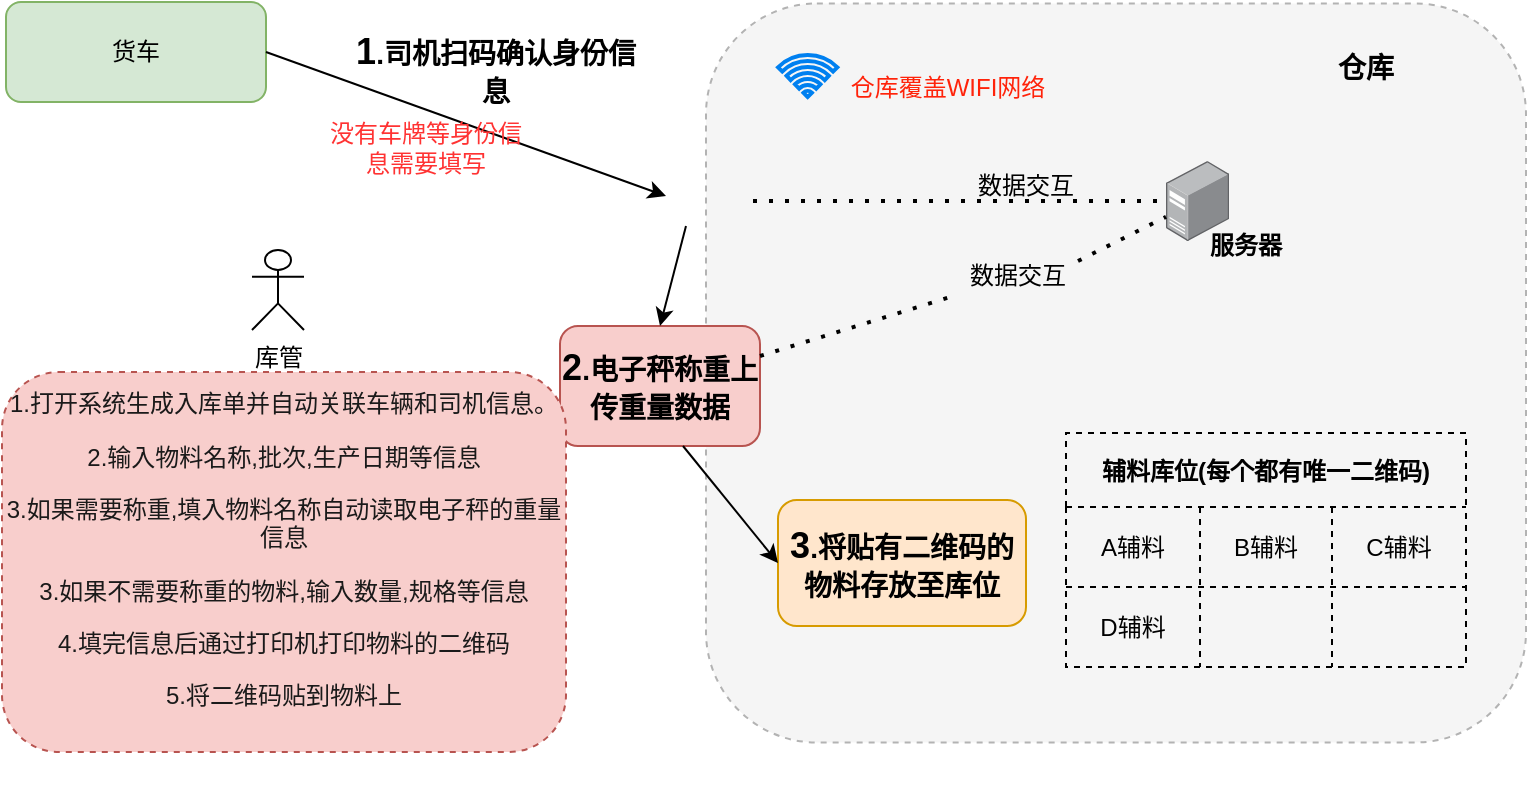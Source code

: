 <mxfile version="16.6.4" type="github" pages="2"><diagram id="x7fQKvElgTd2Ws3wMSYt" name="第 1 页"><mxGraphModel dx="1613" dy="434" grid="1" gridSize="10" guides="1" tooltips="1" connect="1" arrows="1" fold="1" page="1" pageScale="1" pageWidth="827" pageHeight="1169" math="0" shadow="0"><root><mxCell id="0"/><mxCell id="1" parent="0"/><mxCell id="mEti43wB2lOyt_apgiYu-14" value="" style="rounded=1;whiteSpace=wrap;html=1;fillColor=#f5f5f5;fontColor=#333333;strokeColor=#B3B3B3;dashed=1;" vertex="1" parent="1"><mxGeometry x="260" y="488.75" width="410" height="369.5" as="geometry"/></mxCell><mxCell id="mEti43wB2lOyt_apgiYu-31" value="辅料库位(每个都有唯一二维码)" style="shape=table;startSize=37;container=1;collapsible=0;childLayout=tableLayout;fontStyle=1;align=center;rounded=0;fontSize=12;fontColor=#000000;fillColor=none;dashed=1;" vertex="1" parent="1"><mxGeometry x="440" y="703.5" width="200" height="117" as="geometry"/></mxCell><mxCell id="mEti43wB2lOyt_apgiYu-32" value="" style="shape=tableRow;horizontal=0;startSize=0;swimlaneHead=0;swimlaneBody=0;top=0;left=0;bottom=0;right=0;collapsible=0;dropTarget=0;fillColor=none;points=[[0,0.5],[1,0.5]];portConstraint=eastwest;rounded=0;fontSize=12;fontColor=#000000;" vertex="1" parent="mEti43wB2lOyt_apgiYu-31"><mxGeometry y="37" width="200" height="40" as="geometry"/></mxCell><mxCell id="mEti43wB2lOyt_apgiYu-33" value="A辅料" style="shape=partialRectangle;html=1;whiteSpace=wrap;connectable=0;fillColor=none;top=0;left=0;bottom=0;right=0;overflow=hidden;rounded=0;fontSize=12;fontColor=#000000;" vertex="1" parent="mEti43wB2lOyt_apgiYu-32"><mxGeometry width="67" height="40" as="geometry"><mxRectangle width="67" height="40" as="alternateBounds"/></mxGeometry></mxCell><mxCell id="mEti43wB2lOyt_apgiYu-34" value="&lt;span&gt;B辅料&lt;/span&gt;" style="shape=partialRectangle;html=1;whiteSpace=wrap;connectable=0;fillColor=none;top=0;left=0;bottom=0;right=0;overflow=hidden;rounded=0;fontSize=12;fontColor=#000000;" vertex="1" parent="mEti43wB2lOyt_apgiYu-32"><mxGeometry x="67" width="66" height="40" as="geometry"><mxRectangle width="66" height="40" as="alternateBounds"/></mxGeometry></mxCell><mxCell id="mEti43wB2lOyt_apgiYu-35" value="&lt;span&gt;C辅料&lt;/span&gt;" style="shape=partialRectangle;html=1;whiteSpace=wrap;connectable=0;fillColor=none;top=0;left=0;bottom=0;right=0;overflow=hidden;rounded=0;fontSize=12;fontColor=#000000;" vertex="1" parent="mEti43wB2lOyt_apgiYu-32"><mxGeometry x="133" width="67" height="40" as="geometry"><mxRectangle width="67" height="40" as="alternateBounds"/></mxGeometry></mxCell><mxCell id="mEti43wB2lOyt_apgiYu-36" value="" style="shape=tableRow;horizontal=0;startSize=0;swimlaneHead=0;swimlaneBody=0;top=0;left=0;bottom=0;right=0;collapsible=0;dropTarget=0;fillColor=none;points=[[0,0.5],[1,0.5]];portConstraint=eastwest;rounded=0;fontSize=12;fontColor=#000000;" vertex="1" parent="mEti43wB2lOyt_apgiYu-31"><mxGeometry y="77" width="200" height="40" as="geometry"/></mxCell><mxCell id="mEti43wB2lOyt_apgiYu-37" value="&lt;span&gt;D辅料&lt;/span&gt;" style="shape=partialRectangle;html=1;whiteSpace=wrap;connectable=0;fillColor=none;top=0;left=0;bottom=0;right=0;overflow=hidden;rounded=0;fontSize=12;fontColor=#000000;" vertex="1" parent="mEti43wB2lOyt_apgiYu-36"><mxGeometry width="67" height="40" as="geometry"><mxRectangle width="67" height="40" as="alternateBounds"/></mxGeometry></mxCell><mxCell id="mEti43wB2lOyt_apgiYu-38" value="" style="shape=partialRectangle;html=1;whiteSpace=wrap;connectable=0;fillColor=none;top=0;left=0;bottom=0;right=0;overflow=hidden;rounded=0;fontSize=12;fontColor=#000000;" vertex="1" parent="mEti43wB2lOyt_apgiYu-36"><mxGeometry x="67" width="66" height="40" as="geometry"><mxRectangle width="66" height="40" as="alternateBounds"/></mxGeometry></mxCell><mxCell id="mEti43wB2lOyt_apgiYu-39" value="" style="shape=partialRectangle;html=1;whiteSpace=wrap;connectable=0;fillColor=none;top=0;left=0;bottom=0;right=0;overflow=hidden;rounded=0;fontSize=12;fontColor=#000000;" vertex="1" parent="mEti43wB2lOyt_apgiYu-36"><mxGeometry x="133" width="67" height="40" as="geometry"><mxRectangle width="67" height="40" as="alternateBounds"/></mxGeometry></mxCell><mxCell id="mEti43wB2lOyt_apgiYu-15" value="&lt;b&gt;&lt;font style=&quot;font-size: 14px&quot;&gt;仓库&lt;/font&gt;&lt;/b&gt;" style="text;html=1;align=center;verticalAlign=middle;whiteSpace=wrap;rounded=1;" vertex="1" parent="1"><mxGeometry x="560" y="505.5" width="60" height="30" as="geometry"/></mxCell><mxCell id="mEti43wB2lOyt_apgiYu-16" value="" style="html=1;verticalLabelPosition=bottom;align=center;labelBackgroundColor=#ffffff;verticalAlign=top;strokeWidth=2;strokeColor=#0080F0;shadow=0;dashed=0;shape=mxgraph.ios7.icons.wifi;pointerEvents=1;rounded=1;fontSize=14;fillColor=none;" vertex="1" parent="1"><mxGeometry x="296" y="514.5" width="29.7" height="21" as="geometry"/></mxCell><mxCell id="mEti43wB2lOyt_apgiYu-17" value="&lt;font style=&quot;font-size: 12px&quot; color=&quot;#ff230a&quot;&gt;仓库覆盖WIFI网络&lt;/font&gt;" style="text;html=1;strokeColor=none;fillColor=none;align=center;verticalAlign=middle;whiteSpace=wrap;rounded=0;fontSize=14;" vertex="1" parent="1"><mxGeometry x="316" y="514.5" width="130" height="30" as="geometry"/></mxCell><mxCell id="mEti43wB2lOyt_apgiYu-20" value="&lt;font color=&quot;#000000&quot;&gt;&lt;b&gt;服务器&lt;/b&gt;&lt;/font&gt;" style="text;html=1;strokeColor=none;fillColor=none;align=center;verticalAlign=middle;whiteSpace=wrap;rounded=0;fontSize=12;fontColor=#FF230A;" vertex="1" parent="1"><mxGeometry x="500" y="595" width="60" height="30" as="geometry"/></mxCell><mxCell id="mEti43wB2lOyt_apgiYu-28" value="" style="points=[];aspect=fixed;html=1;align=center;shadow=0;dashed=0;image;image=img/lib/allied_telesis/computer_and_terminals/Server_Desktop.svg;rounded=1;fontSize=12;fontColor=#000000;fillColor=none;" vertex="1" parent="1"><mxGeometry x="490" y="567.5" width="31.56" height="40" as="geometry"/></mxCell><mxCell id="mEti43wB2lOyt_apgiYu-29" value="货车" style="rounded=1;whiteSpace=wrap;html=1;fontSize=12;fillColor=#d5e8d4;strokeColor=#82b366;" vertex="1" parent="1"><mxGeometry x="-90" y="488" width="130" height="50" as="geometry"/></mxCell><mxCell id="mEti43wB2lOyt_apgiYu-30" value="" style="shape=image;html=1;verticalAlign=top;verticalLabelPosition=bottom;labelBackgroundColor=#ffffff;imageAspect=0;aspect=fixed;image=https://cdn2.iconfinder.com/data/icons/font-awesome/1792/qrcode-128.png;rounded=1;fontSize=12;fontColor=#000000;fillColor=none;" vertex="1" parent="1"><mxGeometry x="238.5" y="565" width="45" height="45" as="geometry"/></mxCell><mxCell id="mEti43wB2lOyt_apgiYu-45" value="" style="shape=image;html=1;verticalAlign=top;verticalLabelPosition=bottom;labelBackgroundColor=#ffffff;imageAspect=0;aspect=fixed;image=https://cdn1.iconfinder.com/data/icons/heroicons-ui/24/qrcode-128.png;rounded=0;fontSize=12;fontColor=#000000;fillColor=none;" vertex="1" parent="1"><mxGeometry x="490" y="760" width="20" height="20" as="geometry"/></mxCell><mxCell id="mEti43wB2lOyt_apgiYu-46" value="" style="shape=image;html=1;verticalAlign=top;verticalLabelPosition=bottom;labelBackgroundColor=#ffffff;imageAspect=0;aspect=fixed;image=https://cdn1.iconfinder.com/data/icons/heroicons-ui/24/qrcode-128.png;rounded=0;fontSize=12;fontColor=#000000;fillColor=none;" vertex="1" parent="1"><mxGeometry x="550" y="760" width="20" height="20" as="geometry"/></mxCell><mxCell id="mEti43wB2lOyt_apgiYu-47" value="" style="shape=image;html=1;verticalAlign=top;verticalLabelPosition=bottom;labelBackgroundColor=#ffffff;imageAspect=0;aspect=fixed;image=https://cdn1.iconfinder.com/data/icons/heroicons-ui/24/qrcode-128.png;rounded=0;fontSize=12;fontColor=#000000;fillColor=none;" vertex="1" parent="1"><mxGeometry x="615.78" y="760" width="20" height="20" as="geometry"/></mxCell><mxCell id="mEti43wB2lOyt_apgiYu-48" value="" style="shape=image;html=1;verticalAlign=top;verticalLabelPosition=bottom;labelBackgroundColor=#ffffff;imageAspect=0;aspect=fixed;image=https://cdn1.iconfinder.com/data/icons/heroicons-ui/24/qrcode-128.png;rounded=0;fontSize=12;fontColor=#000000;fillColor=none;" vertex="1" parent="1"><mxGeometry x="490" y="800.5" width="20" height="20" as="geometry"/></mxCell><mxCell id="mEti43wB2lOyt_apgiYu-55" value="" style="endArrow=classic;html=1;rounded=0;fontSize=12;fontColor=#000000;exitX=1;exitY=0.5;exitDx=0;exitDy=0;" edge="1" parent="1" source="mEti43wB2lOyt_apgiYu-29"><mxGeometry width="50" height="50" relative="1" as="geometry"><mxPoint x="140" y="620" as="sourcePoint"/><mxPoint x="240" y="585" as="targetPoint"/></mxGeometry></mxCell><mxCell id="mEti43wB2lOyt_apgiYu-56" value="&lt;b&gt;&lt;font style=&quot;font-size: 18px&quot;&gt;1&lt;/font&gt;&lt;font style=&quot;font-size: 14px&quot;&gt;.司机扫码确认身份信息&lt;/font&gt;&lt;/b&gt;" style="text;html=1;strokeColor=none;fillColor=none;align=center;verticalAlign=middle;whiteSpace=wrap;rounded=0;fontSize=12;fontColor=#000000;" vertex="1" parent="1"><mxGeometry x="80" y="499.5" width="150" height="45" as="geometry"/></mxCell><mxCell id="mEti43wB2lOyt_apgiYu-57" value="&lt;font color=&quot;#ff3333&quot;&gt;没有车牌等身份信息需要填写&lt;/font&gt;" style="text;html=1;strokeColor=none;fillColor=none;align=center;verticalAlign=middle;whiteSpace=wrap;rounded=0;fontSize=12;fontColor=#000000;" vertex="1" parent="1"><mxGeometry x="70" y="550.5" width="100" height="20" as="geometry"/></mxCell><mxCell id="mEti43wB2lOyt_apgiYu-60" value="&lt;b&gt;&lt;font style=&quot;font-size: 18px&quot;&gt;2&lt;/font&gt;&lt;/b&gt;&lt;b style=&quot;font-size: 14px&quot;&gt;.电子秤称重上传重量数据&lt;/b&gt;" style="rounded=1;whiteSpace=wrap;html=1;fontSize=12;fillColor=#f8cecc;strokeColor=#b85450;" vertex="1" parent="1"><mxGeometry x="187" y="650" width="100" height="60" as="geometry"/></mxCell><mxCell id="mEti43wB2lOyt_apgiYu-62" value="库管" style="shape=umlActor;verticalLabelPosition=bottom;verticalAlign=top;html=1;outlineConnect=0;rounded=0;fontSize=12;fontColor=#000000;fillColor=none;" vertex="1" parent="1"><mxGeometry x="33" y="612" width="26" height="40" as="geometry"/></mxCell><mxCell id="mEti43wB2lOyt_apgiYu-63" value="" style="endArrow=classic;html=1;rounded=0;fontSize=12;fontColor=#000000;entryX=0.5;entryY=0;entryDx=0;entryDy=0;" edge="1" parent="1" target="mEti43wB2lOyt_apgiYu-60"><mxGeometry width="50" height="50" relative="1" as="geometry"><mxPoint x="250" y="600" as="sourcePoint"/><mxPoint x="140" y="630" as="targetPoint"/></mxGeometry></mxCell><mxCell id="mEti43wB2lOyt_apgiYu-71" value="" style="endArrow=none;dashed=1;html=1;dashPattern=1 3;strokeWidth=2;rounded=0;fontSize=12;fontColor=#000000;" edge="1" parent="1" source="mEti43wB2lOyt_apgiYu-30" target="mEti43wB2lOyt_apgiYu-28"><mxGeometry width="50" height="50" relative="1" as="geometry"><mxPoint x="380" y="620" as="sourcePoint"/><mxPoint x="430" y="570" as="targetPoint"/></mxGeometry></mxCell><mxCell id="mEti43wB2lOyt_apgiYu-72" value="" style="endArrow=none;dashed=1;html=1;dashPattern=1 3;strokeWidth=2;rounded=0;fontSize=12;fontColor=#000000;exitX=1;exitY=0.25;exitDx=0;exitDy=0;startArrow=none;" edge="1" parent="1" source="mEti43wB2lOyt_apgiYu-74" target="mEti43wB2lOyt_apgiYu-28"><mxGeometry width="50" height="50" relative="1" as="geometry"><mxPoint x="340" y="670" as="sourcePoint"/><mxPoint x="390" y="620" as="targetPoint"/></mxGeometry></mxCell><mxCell id="mEti43wB2lOyt_apgiYu-73" value="数据交互" style="text;html=1;strokeColor=none;fillColor=none;align=center;verticalAlign=middle;whiteSpace=wrap;rounded=0;fontSize=12;fontColor=#000000;" vertex="1" parent="1"><mxGeometry x="390" y="565" width="60" height="30" as="geometry"/></mxCell><mxCell id="mEti43wB2lOyt_apgiYu-74" value="数据交互" style="text;html=1;strokeColor=none;fillColor=none;align=center;verticalAlign=middle;whiteSpace=wrap;rounded=0;fontSize=12;fontColor=#000000;" vertex="1" parent="1"><mxGeometry x="386" y="610" width="60" height="30" as="geometry"/></mxCell><mxCell id="mEti43wB2lOyt_apgiYu-75" value="" style="endArrow=none;dashed=1;html=1;dashPattern=1 3;strokeWidth=2;rounded=0;fontSize=12;fontColor=#000000;exitX=1;exitY=0.25;exitDx=0;exitDy=0;" edge="1" parent="1" source="mEti43wB2lOyt_apgiYu-60" target="mEti43wB2lOyt_apgiYu-74"><mxGeometry width="50" height="50" relative="1" as="geometry"><mxPoint x="280" y="660" as="sourcePoint"/><mxPoint x="584.22" y="588.698" as="targetPoint"/></mxGeometry></mxCell><mxCell id="mEti43wB2lOyt_apgiYu-77" value="&lt;b&gt;&lt;font style=&quot;font-size: 18px&quot;&gt;3&lt;/font&gt;&lt;font style=&quot;font-size: 14px&quot;&gt;.将贴有二维码的物料存放至库位&lt;/font&gt;&lt;/b&gt;" style="rounded=1;whiteSpace=wrap;html=1;fontSize=12;fillColor=#ffe6cc;strokeColor=#d79b00;" vertex="1" parent="1"><mxGeometry x="296" y="737" width="124" height="63" as="geometry"/></mxCell><mxCell id="mEti43wB2lOyt_apgiYu-78" value="" style="endArrow=classic;html=1;rounded=0;fontSize=12;fontColor=#000000;entryX=0;entryY=0.5;entryDx=0;entryDy=0;exitX=0.615;exitY=1;exitDx=0;exitDy=0;exitPerimeter=0;" edge="1" parent="1" source="mEti43wB2lOyt_apgiYu-60" target="mEti43wB2lOyt_apgiYu-77"><mxGeometry width="50" height="50" relative="1" as="geometry"><mxPoint x="240" y="700" as="sourcePoint"/><mxPoint x="270" y="700" as="targetPoint"/></mxGeometry></mxCell><mxCell id="RV9dpC6elOTHh5qD1tqp-1" value="&lt;p&gt;&lt;font color=&quot;#1a1a1a&quot;&gt;&lt;br class=&quot;Apple-interchange-newline&quot;&gt;1.打开系统生成入库单并自动关联车辆和司机信息。&lt;/font&gt;&lt;/p&gt;&lt;p&gt;&lt;font color=&quot;#1a1a1a&quot;&gt;2.输入物料名称,批次,生产日期等信息&lt;/font&gt;&lt;/p&gt;&lt;p&gt;&lt;font color=&quot;#1a1a1a&quot;&gt;3.如果需要称重,填入物料名称自动读取电子秤的重量信息&lt;/font&gt;&lt;/p&gt;&lt;p&gt;&lt;font color=&quot;#1a1a1a&quot;&gt;3.如果不需要称重的物料,输入数量,规格等信息&lt;/font&gt;&lt;/p&gt;&lt;p&gt;&lt;font color=&quot;#1a1a1a&quot;&gt;4.填完信息后通过打印机打印物料的二维码&lt;/font&gt;&lt;/p&gt;&lt;p&gt;&lt;font color=&quot;#1a1a1a&quot;&gt;5.将二维码贴到物料上&lt;/font&gt;&lt;/p&gt;&lt;p&gt;&lt;br style=&quot;color: rgb(0 , 0 , 0) ; text-align: left&quot;&gt;&lt;/p&gt;" style="rounded=1;whiteSpace=wrap;html=1;dashed=1;fontSize=12;strokeColor=#b85450;fillColor=#f8cecc;" vertex="1" parent="1"><mxGeometry x="-92" y="673" width="282" height="190" as="geometry"/></mxCell></root></mxGraphModel></diagram><diagram id="Bn2w4LBILuhBj609IYOK" name="第 2 页"><mxGraphModel dx="786" dy="434" grid="1" gridSize="10" guides="1" tooltips="1" connect="1" arrows="1" fold="1" page="1" pageScale="1" pageWidth="827" pageHeight="1169" math="0" shadow="0"><root><mxCell id="ocWSOuJUcfP1QF1OSATN-0"/><mxCell id="ocWSOuJUcfP1QF1OSATN-1" parent="ocWSOuJUcfP1QF1OSATN-0"/><mxCell id="nZx2NYza07VyFAt0Ph_D-0" value="" style="rounded=1;whiteSpace=wrap;html=1;fillColor=#f5f5f5;strokeColor=#666666;dashed=1;dashPattern=1 4;fontColor=#333333;" vertex="1" parent="ocWSOuJUcfP1QF1OSATN-1"><mxGeometry x="255" y="493.5" width="410" height="369.5" as="geometry"/></mxCell><mxCell id="4DLjdMsL9p4i3aLLAia8-7" value="&lt;b&gt;&lt;font style=&quot;font-size: 18px&quot;&gt;2&lt;/font&gt;&lt;font style=&quot;font-size: 14px&quot;&gt;.库管根据电子领料单到对应库位领料&lt;/font&gt;&lt;/b&gt;" style="rounded=1;whiteSpace=wrap;html=1;fontSize=12;fillColor=#d5e8d4;strokeColor=#82b366;" vertex="1" parent="ocWSOuJUcfP1QF1OSATN-1"><mxGeometry x="490" y="628.5" width="120" height="60" as="geometry"/></mxCell><mxCell id="nZx2NYza07VyFAt0Ph_D-1" value="辅料库位(每个都有唯一二维码)" style="shape=table;startSize=37;container=1;collapsible=0;childLayout=tableLayout;fontStyle=1;align=center;rounded=0;fontSize=12;fontColor=#000000;fillColor=none;dashed=1;" vertex="1" parent="ocWSOuJUcfP1QF1OSATN-1"><mxGeometry x="281" y="720" width="200" height="117" as="geometry"/></mxCell><mxCell id="nZx2NYza07VyFAt0Ph_D-2" value="" style="shape=tableRow;horizontal=0;startSize=0;swimlaneHead=0;swimlaneBody=0;top=0;left=0;bottom=0;right=0;collapsible=0;dropTarget=0;fillColor=none;points=[[0,0.5],[1,0.5]];portConstraint=eastwest;rounded=0;fontSize=12;fontColor=#000000;" vertex="1" parent="nZx2NYza07VyFAt0Ph_D-1"><mxGeometry y="37" width="200" height="40" as="geometry"/></mxCell><mxCell id="nZx2NYza07VyFAt0Ph_D-3" value="A辅料" style="shape=partialRectangle;html=1;whiteSpace=wrap;connectable=0;fillColor=none;top=0;left=0;bottom=0;right=0;overflow=hidden;rounded=0;fontSize=12;fontColor=#000000;" vertex="1" parent="nZx2NYza07VyFAt0Ph_D-2"><mxGeometry width="67" height="40" as="geometry"><mxRectangle width="67" height="40" as="alternateBounds"/></mxGeometry></mxCell><mxCell id="nZx2NYza07VyFAt0Ph_D-4" value="&lt;span&gt;B辅料&lt;/span&gt;" style="shape=partialRectangle;html=1;whiteSpace=wrap;connectable=0;fillColor=none;top=0;left=0;bottom=0;right=0;overflow=hidden;rounded=0;fontSize=12;fontColor=#000000;" vertex="1" parent="nZx2NYza07VyFAt0Ph_D-2"><mxGeometry x="67" width="66" height="40" as="geometry"><mxRectangle width="66" height="40" as="alternateBounds"/></mxGeometry></mxCell><mxCell id="nZx2NYza07VyFAt0Ph_D-5" value="&lt;span&gt;C辅料&lt;/span&gt;" style="shape=partialRectangle;html=1;whiteSpace=wrap;connectable=0;fillColor=none;top=0;left=0;bottom=0;right=0;overflow=hidden;rounded=0;fontSize=12;fontColor=#000000;" vertex="1" parent="nZx2NYza07VyFAt0Ph_D-2"><mxGeometry x="133" width="67" height="40" as="geometry"><mxRectangle width="67" height="40" as="alternateBounds"/></mxGeometry></mxCell><mxCell id="nZx2NYza07VyFAt0Ph_D-6" value="" style="shape=tableRow;horizontal=0;startSize=0;swimlaneHead=0;swimlaneBody=0;top=0;left=0;bottom=0;right=0;collapsible=0;dropTarget=0;fillColor=none;points=[[0,0.5],[1,0.5]];portConstraint=eastwest;rounded=0;fontSize=12;fontColor=#000000;" vertex="1" parent="nZx2NYza07VyFAt0Ph_D-1"><mxGeometry y="77" width="200" height="40" as="geometry"/></mxCell><mxCell id="nZx2NYza07VyFAt0Ph_D-7" value="" style="shape=partialRectangle;html=1;whiteSpace=wrap;connectable=0;fillColor=none;top=0;left=0;bottom=0;right=0;overflow=hidden;rounded=0;fontSize=12;fontColor=#000000;" vertex="1" parent="nZx2NYza07VyFAt0Ph_D-6"><mxGeometry width="67" height="40" as="geometry"><mxRectangle width="67" height="40" as="alternateBounds"/></mxGeometry></mxCell><mxCell id="nZx2NYza07VyFAt0Ph_D-8" value="" style="shape=partialRectangle;html=1;whiteSpace=wrap;connectable=0;fillColor=none;top=0;left=0;bottom=0;right=0;overflow=hidden;rounded=0;fontSize=12;fontColor=#000000;" vertex="1" parent="nZx2NYza07VyFAt0Ph_D-6"><mxGeometry x="67" width="66" height="40" as="geometry"><mxRectangle width="66" height="40" as="alternateBounds"/></mxGeometry></mxCell><mxCell id="nZx2NYza07VyFAt0Ph_D-9" value="" style="shape=partialRectangle;html=1;whiteSpace=wrap;connectable=0;fillColor=none;top=0;left=0;bottom=0;right=0;overflow=hidden;rounded=0;fontSize=12;fontColor=#000000;" vertex="1" parent="nZx2NYza07VyFAt0Ph_D-6"><mxGeometry x="133" width="67" height="40" as="geometry"><mxRectangle width="67" height="40" as="alternateBounds"/></mxGeometry></mxCell><mxCell id="nZx2NYza07VyFAt0Ph_D-10" value="&lt;b&gt;&lt;font style=&quot;font-size: 14px&quot;&gt;仓库&lt;/font&gt;&lt;/b&gt;" style="text;html=1;align=center;verticalAlign=middle;whiteSpace=wrap;rounded=1;" vertex="1" parent="ocWSOuJUcfP1QF1OSATN-1"><mxGeometry x="590" y="505.5" width="60" height="30" as="geometry"/></mxCell><mxCell id="nZx2NYza07VyFAt0Ph_D-11" value="" style="html=1;verticalLabelPosition=bottom;align=center;labelBackgroundColor=#ffffff;verticalAlign=top;strokeWidth=2;strokeColor=#0080F0;shadow=0;dashed=0;shape=mxgraph.ios7.icons.wifi;pointerEvents=1;rounded=1;fontSize=14;fillColor=none;" vertex="1" parent="ocWSOuJUcfP1QF1OSATN-1"><mxGeometry x="296" y="514.5" width="29.7" height="21" as="geometry"/></mxCell><mxCell id="nZx2NYza07VyFAt0Ph_D-12" value="&lt;font style=&quot;font-size: 12px&quot; color=&quot;#ff230a&quot;&gt;仓库覆盖WIFI网络&lt;/font&gt;" style="text;html=1;strokeColor=none;fillColor=none;align=center;verticalAlign=middle;whiteSpace=wrap;rounded=0;fontSize=14;" vertex="1" parent="ocWSOuJUcfP1QF1OSATN-1"><mxGeometry x="316" y="514.5" width="130" height="30" as="geometry"/></mxCell><mxCell id="nZx2NYza07VyFAt0Ph_D-13" value="&lt;font color=&quot;#000000&quot;&gt;&lt;b&gt;服务器&lt;/b&gt;&lt;/font&gt;" style="text;html=1;strokeColor=none;fillColor=none;align=center;verticalAlign=middle;whiteSpace=wrap;rounded=0;fontSize=12;fontColor=#FF230A;" vertex="1" parent="ocWSOuJUcfP1QF1OSATN-1"><mxGeometry x="400" y="620" width="60" height="30" as="geometry"/></mxCell><mxCell id="nZx2NYza07VyFAt0Ph_D-14" value="" style="points=[];aspect=fixed;html=1;align=center;shadow=0;dashed=0;image;image=img/lib/allied_telesis/computer_and_terminals/Server_Desktop.svg;rounded=1;fontSize=12;fontColor=#000000;fillColor=none;" vertex="1" parent="ocWSOuJUcfP1QF1OSATN-1"><mxGeometry x="394.0" y="591" width="31.56" height="40" as="geometry"/></mxCell><mxCell id="nZx2NYza07VyFAt0Ph_D-17" value="" style="shape=image;html=1;verticalAlign=top;verticalLabelPosition=bottom;labelBackgroundColor=#ffffff;imageAspect=0;aspect=fixed;image=https://cdn1.iconfinder.com/data/icons/heroicons-ui/24/qrcode-128.png;rounded=0;fontSize=12;fontColor=#000000;fillColor=none;" vertex="1" parent="ocWSOuJUcfP1QF1OSATN-1"><mxGeometry x="330" y="780" width="20" height="20" as="geometry"/></mxCell><mxCell id="nZx2NYza07VyFAt0Ph_D-18" value="" style="shape=image;html=1;verticalAlign=top;verticalLabelPosition=bottom;labelBackgroundColor=#ffffff;imageAspect=0;aspect=fixed;image=https://cdn1.iconfinder.com/data/icons/heroicons-ui/24/qrcode-128.png;rounded=0;fontSize=12;fontColor=#000000;fillColor=none;" vertex="1" parent="ocWSOuJUcfP1QF1OSATN-1"><mxGeometry x="394" y="780" width="20" height="20" as="geometry"/></mxCell><mxCell id="nZx2NYza07VyFAt0Ph_D-19" value="" style="shape=image;html=1;verticalAlign=top;verticalLabelPosition=bottom;labelBackgroundColor=#ffffff;imageAspect=0;aspect=fixed;image=https://cdn1.iconfinder.com/data/icons/heroicons-ui/24/qrcode-128.png;rounded=0;fontSize=12;fontColor=#000000;fillColor=none;" vertex="1" parent="ocWSOuJUcfP1QF1OSATN-1"><mxGeometry x="461" y="780" width="20" height="20" as="geometry"/></mxCell><mxCell id="4DLjdMsL9p4i3aLLAia8-0" value="领料员" style="shape=umlActor;verticalLabelPosition=bottom;verticalAlign=top;html=1;outlineConnect=0;rounded=0;fontSize=12;fontColor=#000000;fillColor=none;" vertex="1" parent="ocWSOuJUcfP1QF1OSATN-1"><mxGeometry x="730" y="520" width="20" height="30" as="geometry"/></mxCell><mxCell id="4DLjdMsL9p4i3aLLAia8-6" value="&lt;b&gt;&lt;font style=&quot;font-size: 18px&quot;&gt;1&lt;/font&gt;&lt;font style=&quot;font-size: 14px&quot;&gt;.出示电子领料单二维码&lt;/font&gt;&lt;/b&gt;" style="rounded=1;whiteSpace=wrap;html=1;fontSize=12;fillColor=#d5e8d4;strokeColor=#82b366;" vertex="1" parent="ocWSOuJUcfP1QF1OSATN-1"><mxGeometry x="685" y="574" width="120" height="60" as="geometry"/></mxCell><mxCell id="4DLjdMsL9p4i3aLLAia8-8" value="&lt;font color=&quot;#ff230a&quot;&gt;同时扫描物料二维码表示该物料已取&lt;/font&gt;" style="text;html=1;strokeColor=none;fillColor=none;align=center;verticalAlign=middle;whiteSpace=wrap;rounded=0;fontSize=12;fontColor=#000000;" vertex="1" parent="ocWSOuJUcfP1QF1OSATN-1"><mxGeometry x="502" y="688.5" width="100" height="30" as="geometry"/></mxCell><mxCell id="4DLjdMsL9p4i3aLLAia8-10" value="" style="endArrow=classic;html=1;rounded=0;fontSize=12;fontColor=#FF230A;entryX=1;entryY=0.5;entryDx=0;entryDy=0;startArrow=none;" edge="1" parent="ocWSOuJUcfP1QF1OSATN-1" source="sm4stqJzliJVkcvPH3LI-1" target="4DLjdMsL9p4i3aLLAia8-7"><mxGeometry width="50" height="50" relative="1" as="geometry"><mxPoint x="620" y="740" as="sourcePoint"/><mxPoint x="670" y="690" as="targetPoint"/></mxGeometry></mxCell><mxCell id="H2Aco0Laar-WVlqc24oa-0" value="&lt;b&gt;&lt;font style=&quot;font-size: 18px&quot;&gt;3&lt;/font&gt;&lt;font style=&quot;font-size: 14px&quot;&gt;.扫码电子秤称重&lt;/font&gt;&lt;/b&gt;" style="rounded=1;whiteSpace=wrap;html=1;fontSize=12;fillColor=#f8cecc;strokeColor=#b85450;" vertex="1" parent="ocWSOuJUcfP1QF1OSATN-1"><mxGeometry x="679" y="772" width="130" height="65" as="geometry"/></mxCell><mxCell id="sm4stqJzliJVkcvPH3LI-0" value="" style="endArrow=classic;html=1;rounded=0;fontSize=12;fontColor=#FF230A;exitX=1;exitY=1;exitDx=0;exitDy=0;startArrow=none;" edge="1" parent="ocWSOuJUcfP1QF1OSATN-1" source="2ZmbNfL_1Rme5runFBVm-3"><mxGeometry width="50" height="50" relative="1" as="geometry"><mxPoint x="620" y="750" as="sourcePoint"/><mxPoint x="680" y="780" as="targetPoint"/></mxGeometry></mxCell><mxCell id="2ZmbNfL_1Rme5runFBVm-0" value="" style="endArrow=none;dashed=1;html=1;rounded=0;fontSize=12;fontColor=#FF230A;entryX=0;entryY=0.25;entryDx=0;entryDy=0;strokeColor=#CCCCCC;" edge="1" parent="ocWSOuJUcfP1QF1OSATN-1" source="nZx2NYza07VyFAt0Ph_D-14" target="4DLjdMsL9p4i3aLLAia8-6"><mxGeometry width="50" height="50" relative="1" as="geometry"><mxPoint x="490" y="600" as="sourcePoint"/><mxPoint x="540" y="550" as="targetPoint"/></mxGeometry></mxCell><mxCell id="2ZmbNfL_1Rme5runFBVm-5" value="" style="endArrow=none;dashed=1;html=1;dashPattern=1 3;strokeWidth=2;rounded=0;fontSize=12;fontColor=#1A1A1A;entryX=0.333;entryY=0.975;entryDx=0;entryDy=0;entryPerimeter=0;strokeColor=#B3B3B3;" edge="1" parent="ocWSOuJUcfP1QF1OSATN-1" target="nZx2NYza07VyFAt0Ph_D-14"><mxGeometry width="50" height="50" relative="1" as="geometry"><mxPoint x="680" y="830" as="sourcePoint"/><mxPoint x="390" y="660" as="targetPoint"/></mxGeometry></mxCell><mxCell id="R6vnRiyHdQf2sVtJG6bX-0" value="&lt;font style=&quot;font-size: 12px&quot; color=&quot;#b3b3b3&quot;&gt;数据交互&lt;/font&gt;" style="text;html=1;strokeColor=none;fillColor=none;align=center;verticalAlign=middle;whiteSpace=wrap;rounded=0;fontSize=14;fontColor=#1A1A1A;" vertex="1" parent="ocWSOuJUcfP1QF1OSATN-1"><mxGeometry x="530" y="573" width="60" height="30" as="geometry"/></mxCell><mxCell id="sm4stqJzliJVkcvPH3LI-1" value="&lt;b&gt;锁定库存&lt;/b&gt;" style="text;html=1;strokeColor=none;fillColor=none;align=center;verticalAlign=middle;whiteSpace=wrap;rounded=0;fontSize=12;fontColor=#FF230A;" vertex="1" parent="ocWSOuJUcfP1QF1OSATN-1"><mxGeometry x="625" y="628.5" width="60" height="30" as="geometry"/></mxCell><mxCell id="2RszdAbdofmcuEXykrqb-0" value="" style="endArrow=none;html=1;rounded=0;fontSize=12;fontColor=#FF230A;entryX=1;entryY=0.25;entryDx=0;entryDy=0;" edge="1" parent="ocWSOuJUcfP1QF1OSATN-1" source="4DLjdMsL9p4i3aLLAia8-6" target="sm4stqJzliJVkcvPH3LI-1"><mxGeometry width="50" height="50" relative="1" as="geometry"><mxPoint x="685" y="629.222" as="sourcePoint"/><mxPoint x="610" y="664.5" as="targetPoint"/></mxGeometry></mxCell><mxCell id="2ZmbNfL_1Rme5runFBVm-3" value="" style="shape=image;html=1;verticalAlign=top;verticalLabelPosition=bottom;labelBackgroundColor=#ffffff;imageAspect=0;aspect=fixed;image=https://cdn2.iconfinder.com/data/icons/font-awesome/1792/qrcode-128.png;rounded=1;fontSize=12;fontColor=#1A1A1A;fillColor=none;" vertex="1" parent="ocWSOuJUcfP1QF1OSATN-1"><mxGeometry x="625" y="720" width="30" height="30" as="geometry"/></mxCell><mxCell id="2RszdAbdofmcuEXykrqb-1" value="" style="endArrow=none;html=1;rounded=0;fontSize=12;fontColor=#FF230A;exitX=1;exitY=1;exitDx=0;exitDy=0;" edge="1" parent="ocWSOuJUcfP1QF1OSATN-1" source="4DLjdMsL9p4i3aLLAia8-7" target="2ZmbNfL_1Rme5runFBVm-3"><mxGeometry width="50" height="50" relative="1" as="geometry"><mxPoint x="610" y="694.5" as="sourcePoint"/><mxPoint x="680" y="780" as="targetPoint"/></mxGeometry></mxCell><mxCell id="2RszdAbdofmcuEXykrqb-2" value="&lt;font style=&quot;font-size: 12px&quot; color=&quot;#b3b3b3&quot;&gt;数据交互&lt;/font&gt;" style="text;html=1;strokeColor=none;fillColor=none;align=center;verticalAlign=middle;whiteSpace=wrap;rounded=0;fontSize=14;fontColor=#1A1A1A;" vertex="1" parent="ocWSOuJUcfP1QF1OSATN-1"><mxGeometry x="535" y="742" width="60" height="30" as="geometry"/></mxCell><mxCell id="jffxNVOd8Jbqjm3lP1H6-0" value="&lt;p style=&quot;color: rgb(0 , 0 , 0) ; text-align: left&quot;&gt;&lt;font color=&quot;#1a1a1a&quot;&gt;&lt;br class=&quot;Apple-interchange-newline&quot;&gt;1.如果需要称重，电子秤将数据上传回写到领料单对应物料处&lt;/font&gt;&lt;/p&gt;&lt;p style=&quot;color: rgb(0 , 0 , 0) ; text-align: left&quot;&gt;&lt;font color=&quot;#1a1a1a&quot;&gt;2.如不需要称重,则需要输入数量或者规格&lt;/font&gt;&lt;/p&gt;&lt;p style=&quot;color: rgb(0 , 0 , 0) ; text-align: left&quot;&gt;&lt;font color=&quot;#1a1a1a&quot;&gt;3.如果同一物料需要领取多个批次,需要分别扫物料码记录&lt;/font&gt;&lt;/p&gt;&lt;p style=&quot;color: rgb(0 , 0 , 0) ; text-align: left&quot;&gt;&lt;font color=&quot;#1a1a1a&quot;&gt;4.最后物料出库,自动减库存&lt;/font&gt;&lt;/p&gt;" style="rounded=1;whiteSpace=wrap;html=1;dashed=1;fontSize=12;strokeColor=#b85450;fillColor=#f8cecc;" vertex="1" parent="ocWSOuJUcfP1QF1OSATN-1"><mxGeometry x="810" y="684" width="221" height="153" as="geometry"/></mxCell><mxCell id="jffxNVOd8Jbqjm3lP1H6-1" value="&lt;p style=&quot;color: rgb(0 , 0 , 0) ; text-align: left&quot;&gt;&lt;br class=&quot;Apple-interchange-newline&quot;&gt;1.领料员通过生产计划自动生成的电子领料单到仓库领料。&lt;/p&gt;&lt;p style=&quot;color: rgb(0 , 0 , 0) ; text-align: left&quot;&gt;2.库管扫描领料员出示的领料二维码。&lt;/p&gt;" style="rounded=1;whiteSpace=wrap;html=1;dashed=1;fontSize=12;strokeColor=#82b366;fillColor=#d5e8d4;" vertex="1" parent="ocWSOuJUcfP1QF1OSATN-1"><mxGeometry x="805" y="534" width="225" height="100" as="geometry"/></mxCell></root></mxGraphModel></diagram></mxfile>